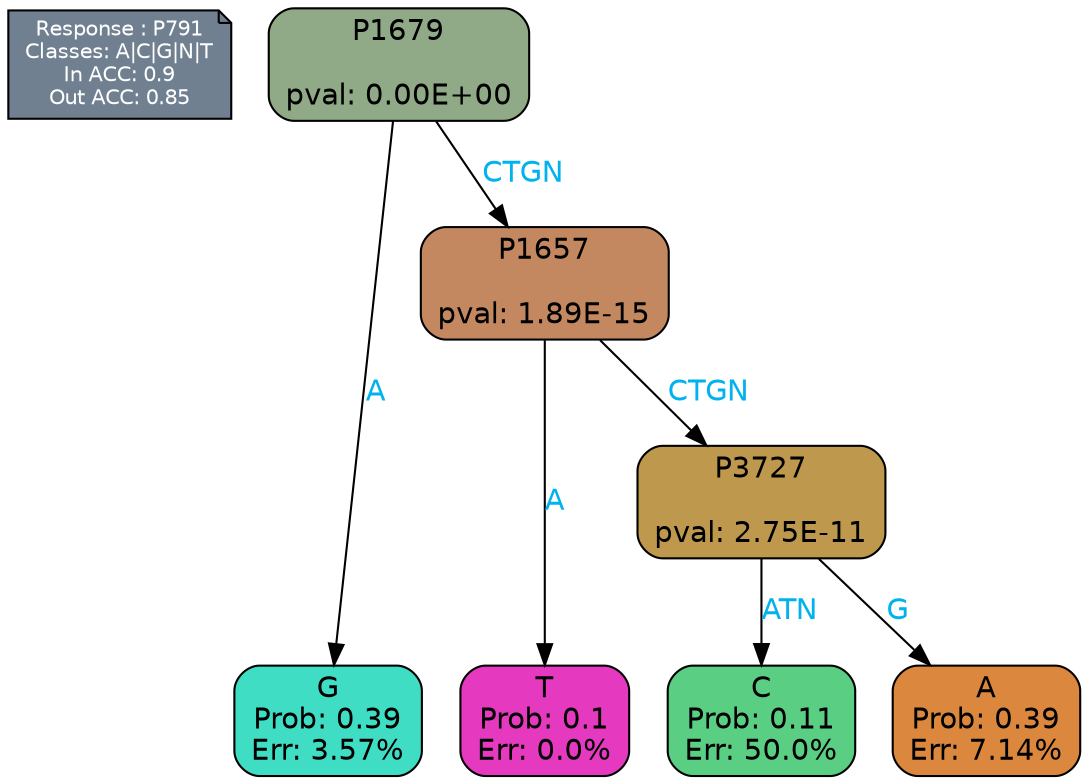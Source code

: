 digraph Tree {
node [shape=box, style="filled, rounded", color="black", fontname=helvetica] ;
graph [ranksep=equally, splines=polylines, bgcolor=transparent, dpi=600] ;
edge [fontname=helvetica] ;
LEGEND [label="Response : P791
Classes: A|C|G|N|T
In ACC: 0.9
Out ACC: 0.85
",shape=note,align=left,style=filled,fillcolor="slategray",fontcolor="white",fontsize=10];1 [label="P1679

pval: 0.00E+00", fillcolor="#90aa87"] ;
2 [label="G
Prob: 0.39
Err: 3.57%", fillcolor="#3fdec4"] ;
3 [label="P1657

pval: 1.89E-15", fillcolor="#c48860"] ;
4 [label="T
Prob: 0.1
Err: 0.0%", fillcolor="#e539c0"] ;
5 [label="P3727

pval: 2.75E-11", fillcolor="#be984d"] ;
6 [label="C
Prob: 0.11
Err: 50.0%", fillcolor="#5acf83"] ;
7 [label="A
Prob: 0.39
Err: 7.14%", fillcolor="#db883e"] ;
1 -> 2 [label="A",fontcolor=deepskyblue2] ;
1 -> 3 [label="CTGN",fontcolor=deepskyblue2] ;
3 -> 4 [label="A",fontcolor=deepskyblue2] ;
3 -> 5 [label="CTGN",fontcolor=deepskyblue2] ;
5 -> 6 [label="ATN",fontcolor=deepskyblue2] ;
5 -> 7 [label="G",fontcolor=deepskyblue2] ;
{rank = same; 2;4;6;7;}{rank = same; LEGEND;1;}}